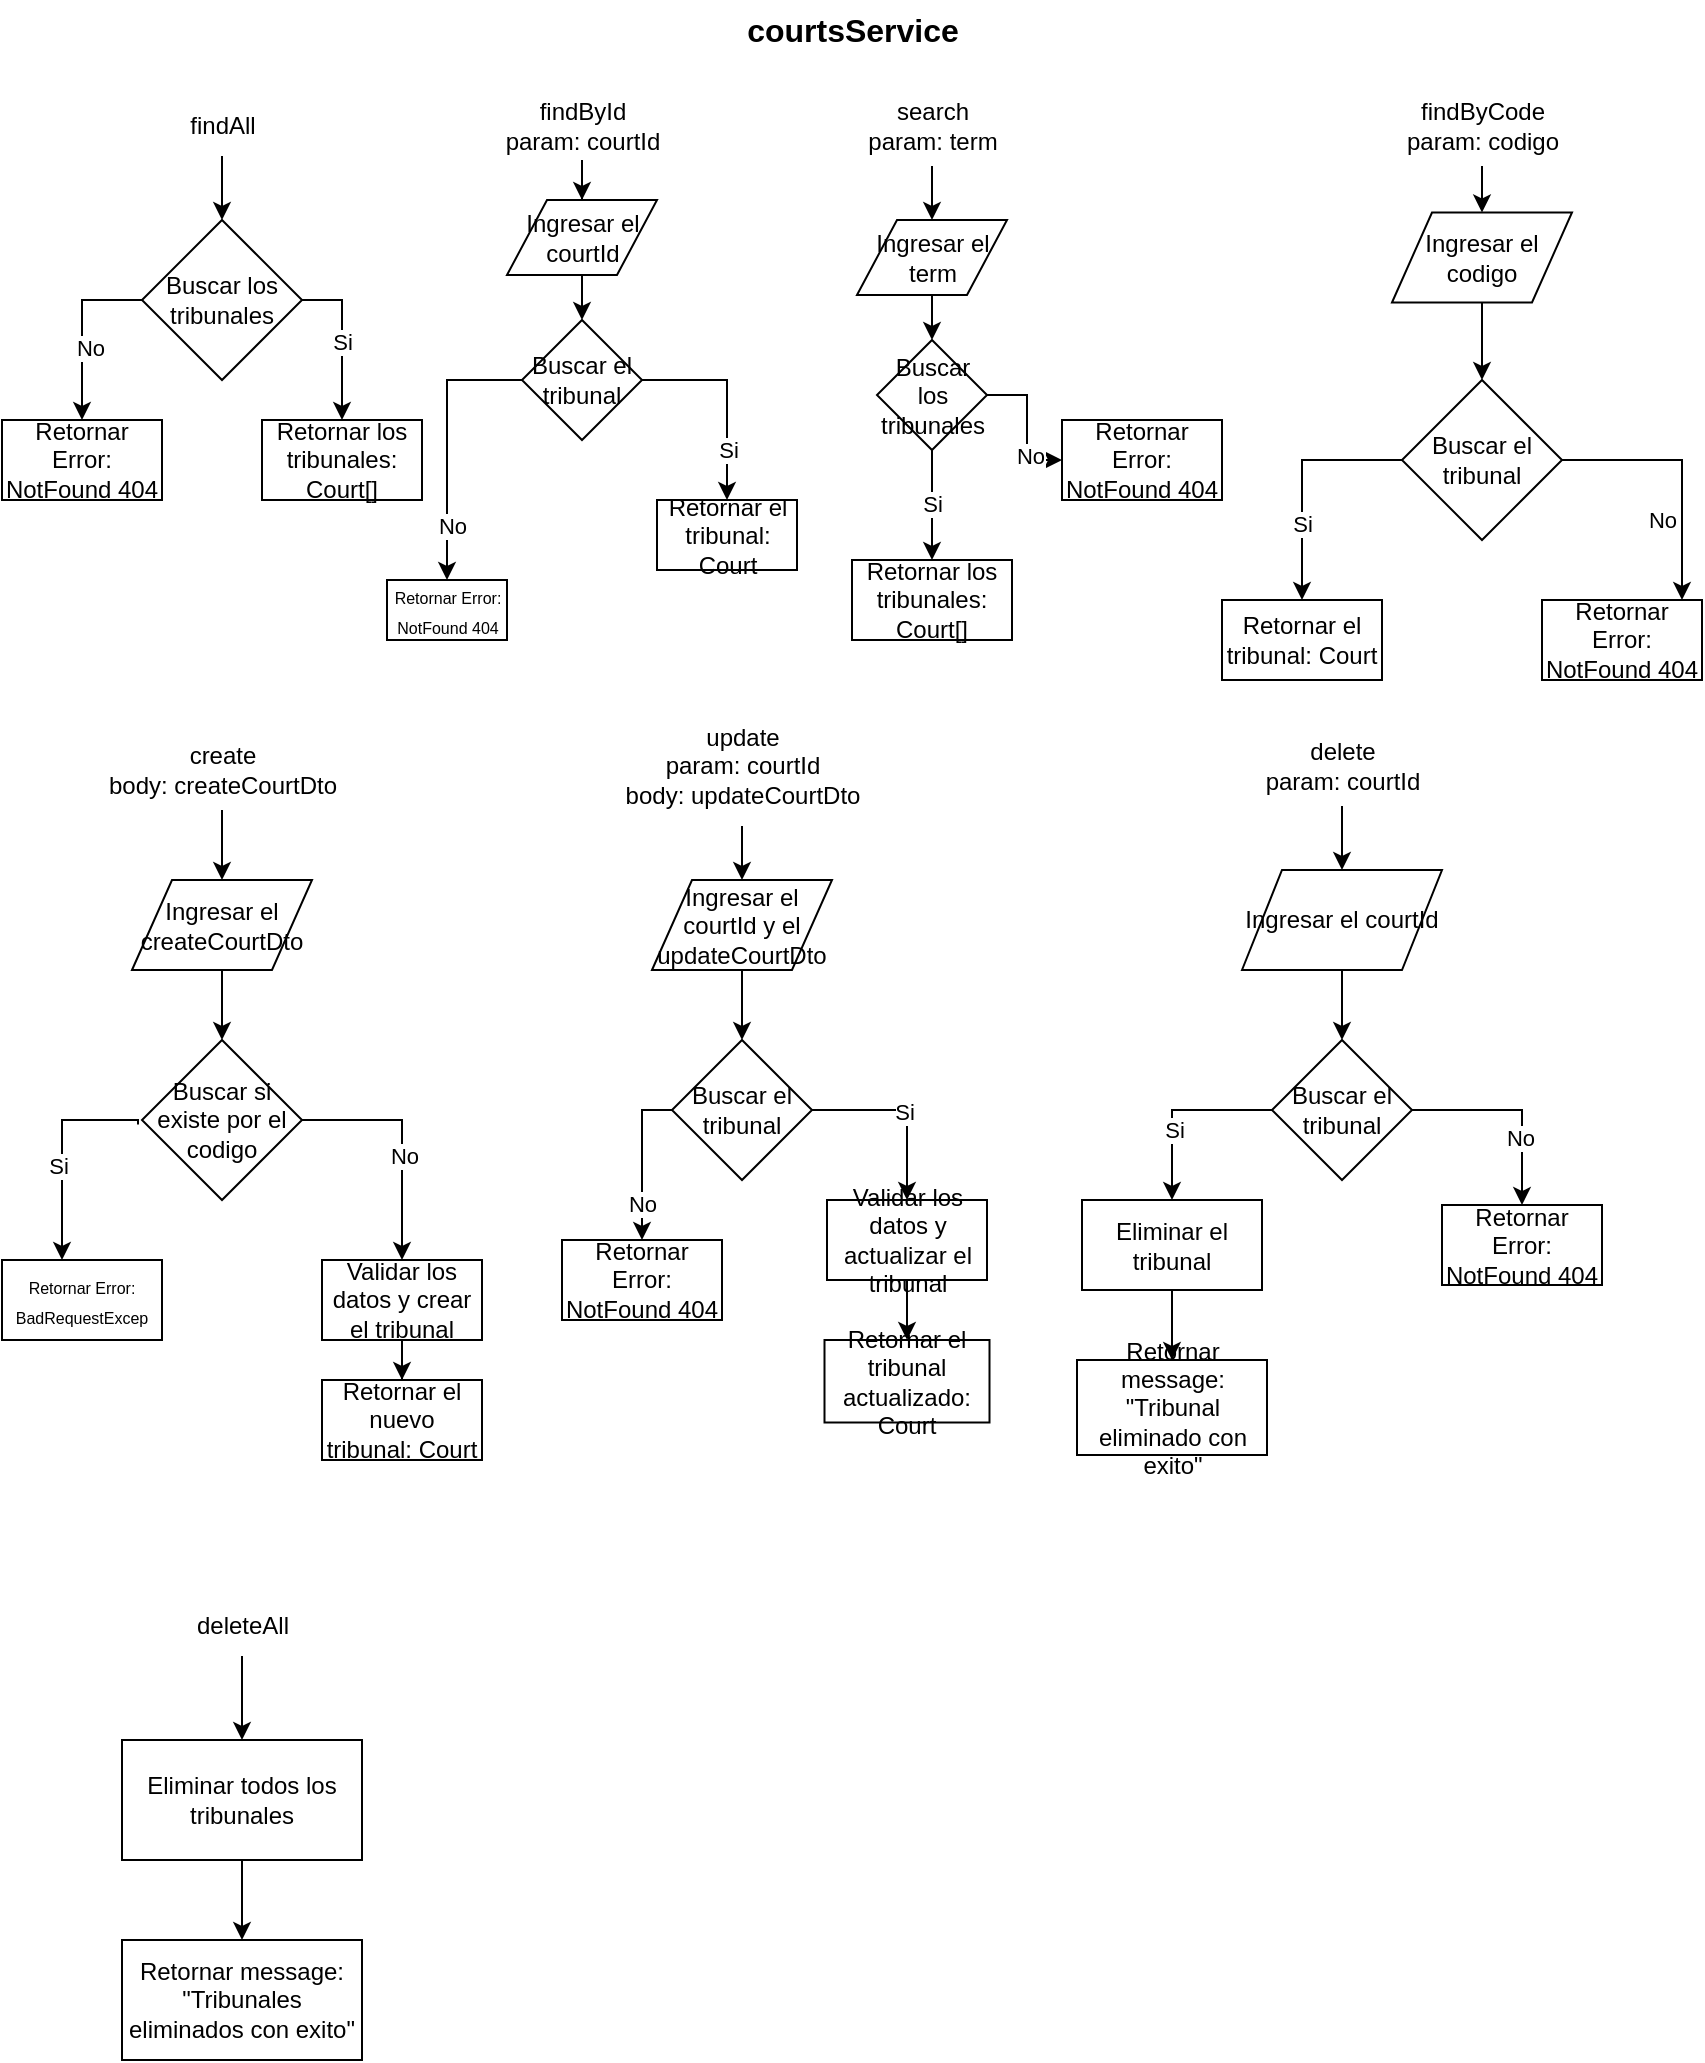 <mxfile version="24.7.17">
  <diagram name="Página-1" id="G7amNYVhqQyI5fqwSNUv">
    <mxGraphModel dx="986" dy="501" grid="1" gridSize="10" guides="1" tooltips="1" connect="1" arrows="1" fold="1" page="1" pageScale="1" pageWidth="850" pageHeight="1100" math="0" shadow="0">
      <root>
        <mxCell id="0" />
        <mxCell id="1" parent="0" />
        <mxCell id="rqSsL1hfl206YyGoqaIQ-1" value="&lt;font style=&quot;font-size: 16px;&quot;&gt;&lt;b&gt;courtsService&lt;/b&gt;&lt;/font&gt;" style="text;html=1;align=center;verticalAlign=middle;resizable=0;points=[];autosize=1;strokeColor=none;fillColor=none;" parent="1" vertex="1">
          <mxGeometry x="360" y="40" width="130" height="30" as="geometry" />
        </mxCell>
        <mxCell id="rqSsL1hfl206YyGoqaIQ-6" style="edgeStyle=orthogonalEdgeStyle;rounded=0;orthogonalLoop=1;jettySize=auto;html=1;" parent="1" source="rqSsL1hfl206YyGoqaIQ-2" target="rqSsL1hfl206YyGoqaIQ-7" edge="1">
          <mxGeometry relative="1" as="geometry">
            <mxPoint x="110" y="150" as="targetPoint" />
          </mxGeometry>
        </mxCell>
        <mxCell id="rqSsL1hfl206YyGoqaIQ-2" value="findAll" style="text;html=1;align=center;verticalAlign=middle;resizable=0;points=[];autosize=1;strokeColor=none;fillColor=none;" parent="1" vertex="1">
          <mxGeometry x="80" y="88" width="60" height="30" as="geometry" />
        </mxCell>
        <mxCell id="rqSsL1hfl206YyGoqaIQ-16" style="edgeStyle=orthogonalEdgeStyle;rounded=0;orthogonalLoop=1;jettySize=auto;html=1;" parent="1" source="rqSsL1hfl206YyGoqaIQ-3" target="rqSsL1hfl206YyGoqaIQ-18" edge="1">
          <mxGeometry relative="1" as="geometry">
            <mxPoint x="290" y="150" as="targetPoint" />
          </mxGeometry>
        </mxCell>
        <mxCell id="rqSsL1hfl206YyGoqaIQ-3" value="&lt;div&gt;findById&lt;/div&gt;&lt;div&gt;param: courtId&lt;br&gt;&lt;/div&gt;" style="text;html=1;align=center;verticalAlign=middle;resizable=0;points=[];autosize=1;strokeColor=none;fillColor=none;" parent="1" vertex="1">
          <mxGeometry x="240" y="83" width="100" height="40" as="geometry" />
        </mxCell>
        <mxCell id="rqSsL1hfl206YyGoqaIQ-28" style="edgeStyle=orthogonalEdgeStyle;rounded=0;orthogonalLoop=1;jettySize=auto;html=1;" parent="1" source="rqSsL1hfl206YyGoqaIQ-4" target="rqSsL1hfl206YyGoqaIQ-29" edge="1">
          <mxGeometry relative="1" as="geometry">
            <mxPoint x="465" y="150.0" as="targetPoint" />
          </mxGeometry>
        </mxCell>
        <mxCell id="rqSsL1hfl206YyGoqaIQ-4" value="&lt;div&gt;search&lt;/div&gt;&lt;div&gt;param: term&lt;br&gt;&lt;/div&gt;" style="text;html=1;align=center;verticalAlign=middle;resizable=0;points=[];autosize=1;strokeColor=none;fillColor=none;" parent="1" vertex="1">
          <mxGeometry x="420" y="83" width="90" height="40" as="geometry" />
        </mxCell>
        <mxCell id="rqSsL1hfl206YyGoqaIQ-38" style="edgeStyle=orthogonalEdgeStyle;rounded=0;orthogonalLoop=1;jettySize=auto;html=1;" parent="1" source="rqSsL1hfl206YyGoqaIQ-5" target="rqSsL1hfl206YyGoqaIQ-39" edge="1">
          <mxGeometry relative="1" as="geometry">
            <mxPoint x="740" y="150" as="targetPoint" />
          </mxGeometry>
        </mxCell>
        <mxCell id="rqSsL1hfl206YyGoqaIQ-5" value="&lt;div&gt;findByCode&lt;/div&gt;&lt;div&gt;param: codigo&lt;br&gt;&lt;/div&gt;" style="text;html=1;align=center;verticalAlign=middle;resizable=0;points=[];autosize=1;strokeColor=none;fillColor=none;" parent="1" vertex="1">
          <mxGeometry x="690" y="83" width="100" height="40" as="geometry" />
        </mxCell>
        <mxCell id="rqSsL1hfl206YyGoqaIQ-8" style="edgeStyle=orthogonalEdgeStyle;rounded=0;orthogonalLoop=1;jettySize=auto;html=1;" parent="1" source="rqSsL1hfl206YyGoqaIQ-7" target="rqSsL1hfl206YyGoqaIQ-10" edge="1">
          <mxGeometry relative="1" as="geometry">
            <mxPoint x="30" y="270" as="targetPoint" />
            <Array as="points">
              <mxPoint x="40" y="190" />
            </Array>
          </mxGeometry>
        </mxCell>
        <mxCell id="rqSsL1hfl206YyGoqaIQ-9" value="No" style="edgeLabel;html=1;align=center;verticalAlign=middle;resizable=0;points=[];" parent="rqSsL1hfl206YyGoqaIQ-8" vertex="1" connectable="0">
          <mxGeometry x="0.196" y="4" relative="1" as="geometry">
            <mxPoint as="offset" />
          </mxGeometry>
        </mxCell>
        <mxCell id="rqSsL1hfl206YyGoqaIQ-12" style="edgeStyle=orthogonalEdgeStyle;rounded=0;orthogonalLoop=1;jettySize=auto;html=1;exitX=1;exitY=0.5;exitDx=0;exitDy=0;" parent="1" source="rqSsL1hfl206YyGoqaIQ-7" target="rqSsL1hfl206YyGoqaIQ-14" edge="1">
          <mxGeometry relative="1" as="geometry">
            <mxPoint x="170" y="250" as="targetPoint" />
          </mxGeometry>
        </mxCell>
        <mxCell id="rqSsL1hfl206YyGoqaIQ-13" value="Si" style="edgeLabel;html=1;align=center;verticalAlign=middle;resizable=0;points=[];" parent="rqSsL1hfl206YyGoqaIQ-12" vertex="1" connectable="0">
          <mxGeometry x="0.019" relative="1" as="geometry">
            <mxPoint as="offset" />
          </mxGeometry>
        </mxCell>
        <mxCell id="rqSsL1hfl206YyGoqaIQ-7" value="Buscar los tribunales" style="rhombus;whiteSpace=wrap;html=1;" parent="1" vertex="1">
          <mxGeometry x="70" y="150" width="80" height="80" as="geometry" />
        </mxCell>
        <mxCell id="rqSsL1hfl206YyGoqaIQ-10" value="Retornar Error: NotFound 404" style="rounded=0;whiteSpace=wrap;html=1;" parent="1" vertex="1">
          <mxGeometry y="250" width="80" height="40" as="geometry" />
        </mxCell>
        <mxCell id="rqSsL1hfl206YyGoqaIQ-14" value="Retornar los tribunales: Court[]" style="rounded=0;whiteSpace=wrap;html=1;" parent="1" vertex="1">
          <mxGeometry x="130" y="250" width="80" height="40" as="geometry" />
        </mxCell>
        <mxCell id="rqSsL1hfl206YyGoqaIQ-19" style="edgeStyle=orthogonalEdgeStyle;rounded=0;orthogonalLoop=1;jettySize=auto;html=1;" parent="1" source="rqSsL1hfl206YyGoqaIQ-18" target="rqSsL1hfl206YyGoqaIQ-20" edge="1">
          <mxGeometry relative="1" as="geometry">
            <mxPoint x="290" y="200" as="targetPoint" />
          </mxGeometry>
        </mxCell>
        <mxCell id="rqSsL1hfl206YyGoqaIQ-18" value="Ingresar el courtId" style="shape=parallelogram;perimeter=parallelogramPerimeter;whiteSpace=wrap;html=1;fixedSize=1;" parent="1" vertex="1">
          <mxGeometry x="252.5" y="140" width="75" height="37.5" as="geometry" />
        </mxCell>
        <mxCell id="rqSsL1hfl206YyGoqaIQ-21" style="edgeStyle=orthogonalEdgeStyle;rounded=0;orthogonalLoop=1;jettySize=auto;html=1;" parent="1" source="rqSsL1hfl206YyGoqaIQ-20" target="rqSsL1hfl206YyGoqaIQ-22" edge="1">
          <mxGeometry relative="1" as="geometry">
            <mxPoint x="230" y="310" as="targetPoint" />
          </mxGeometry>
        </mxCell>
        <mxCell id="rqSsL1hfl206YyGoqaIQ-23" value="No" style="edgeLabel;html=1;align=center;verticalAlign=middle;resizable=0;points=[];" parent="rqSsL1hfl206YyGoqaIQ-21" vertex="1" connectable="0">
          <mxGeometry x="0.599" y="2" relative="1" as="geometry">
            <mxPoint as="offset" />
          </mxGeometry>
        </mxCell>
        <mxCell id="rqSsL1hfl206YyGoqaIQ-24" style="edgeStyle=orthogonalEdgeStyle;rounded=0;orthogonalLoop=1;jettySize=auto;html=1;" parent="1" source="rqSsL1hfl206YyGoqaIQ-20" target="rqSsL1hfl206YyGoqaIQ-27" edge="1">
          <mxGeometry relative="1" as="geometry">
            <mxPoint x="340" y="300" as="targetPoint" />
          </mxGeometry>
        </mxCell>
        <mxCell id="rqSsL1hfl206YyGoqaIQ-25" value="Si" style="edgeLabel;html=1;align=center;verticalAlign=middle;resizable=0;points=[];" parent="rqSsL1hfl206YyGoqaIQ-24" vertex="1" connectable="0">
          <mxGeometry x="0.517" relative="1" as="geometry">
            <mxPoint as="offset" />
          </mxGeometry>
        </mxCell>
        <mxCell id="rqSsL1hfl206YyGoqaIQ-20" value="Buscar el tribunal" style="rhombus;whiteSpace=wrap;html=1;" parent="1" vertex="1">
          <mxGeometry x="260" y="200" width="60" height="60" as="geometry" />
        </mxCell>
        <mxCell id="rqSsL1hfl206YyGoqaIQ-22" value="&lt;font style=&quot;font-size: 8px;&quot;&gt;Retornar Error: NotFound 404&lt;/font&gt;" style="rounded=0;whiteSpace=wrap;html=1;" parent="1" vertex="1">
          <mxGeometry x="192.5" y="330" width="60" height="30" as="geometry" />
        </mxCell>
        <mxCell id="rqSsL1hfl206YyGoqaIQ-27" value="Retornar el tribunal: Court" style="rounded=0;whiteSpace=wrap;html=1;" parent="1" vertex="1">
          <mxGeometry x="327.5" y="290" width="70" height="35" as="geometry" />
        </mxCell>
        <mxCell id="rqSsL1hfl206YyGoqaIQ-30" style="edgeStyle=orthogonalEdgeStyle;rounded=0;orthogonalLoop=1;jettySize=auto;html=1;" parent="1" source="rqSsL1hfl206YyGoqaIQ-29" target="rqSsL1hfl206YyGoqaIQ-31" edge="1">
          <mxGeometry relative="1" as="geometry">
            <mxPoint x="465" y="220" as="targetPoint" />
          </mxGeometry>
        </mxCell>
        <mxCell id="rqSsL1hfl206YyGoqaIQ-29" value="Ingresar el term" style="shape=parallelogram;perimeter=parallelogramPerimeter;whiteSpace=wrap;html=1;fixedSize=1;" parent="1" vertex="1">
          <mxGeometry x="427.5" y="150" width="75" height="37.5" as="geometry" />
        </mxCell>
        <mxCell id="rqSsL1hfl206YyGoqaIQ-32" style="edgeStyle=orthogonalEdgeStyle;rounded=0;orthogonalLoop=1;jettySize=auto;html=1;" parent="1" source="rqSsL1hfl206YyGoqaIQ-31" target="rqSsL1hfl206YyGoqaIQ-36" edge="1">
          <mxGeometry relative="1" as="geometry">
            <mxPoint x="465" y="300" as="targetPoint" />
          </mxGeometry>
        </mxCell>
        <mxCell id="rqSsL1hfl206YyGoqaIQ-34" value="Si" style="edgeLabel;html=1;align=center;verticalAlign=middle;resizable=0;points=[];" parent="rqSsL1hfl206YyGoqaIQ-32" vertex="1" connectable="0">
          <mxGeometry x="-0.025" relative="1" as="geometry">
            <mxPoint as="offset" />
          </mxGeometry>
        </mxCell>
        <mxCell id="rqSsL1hfl206YyGoqaIQ-33" style="edgeStyle=orthogonalEdgeStyle;rounded=0;orthogonalLoop=1;jettySize=auto;html=1;" parent="1" source="rqSsL1hfl206YyGoqaIQ-31" target="rqSsL1hfl206YyGoqaIQ-37" edge="1">
          <mxGeometry relative="1" as="geometry">
            <mxPoint x="550" y="290" as="targetPoint" />
          </mxGeometry>
        </mxCell>
        <mxCell id="rqSsL1hfl206YyGoqaIQ-35" value="No" style="edgeLabel;html=1;align=center;verticalAlign=middle;resizable=0;points=[];" parent="rqSsL1hfl206YyGoqaIQ-33" vertex="1" connectable="0">
          <mxGeometry x="0.435" y="1" relative="1" as="geometry">
            <mxPoint as="offset" />
          </mxGeometry>
        </mxCell>
        <mxCell id="rqSsL1hfl206YyGoqaIQ-31" value="Buscar los tribunales" style="rhombus;whiteSpace=wrap;html=1;" parent="1" vertex="1">
          <mxGeometry x="437.5" y="210" width="55" height="55" as="geometry" />
        </mxCell>
        <mxCell id="rqSsL1hfl206YyGoqaIQ-36" value="Retornar los tribunales: Court[]" style="rounded=0;whiteSpace=wrap;html=1;" parent="1" vertex="1">
          <mxGeometry x="425" y="320" width="80" height="40" as="geometry" />
        </mxCell>
        <mxCell id="rqSsL1hfl206YyGoqaIQ-37" value="Retornar Error: NotFound 404" style="rounded=0;whiteSpace=wrap;html=1;" parent="1" vertex="1">
          <mxGeometry x="530" y="250" width="80" height="40" as="geometry" />
        </mxCell>
        <mxCell id="rqSsL1hfl206YyGoqaIQ-40" style="edgeStyle=orthogonalEdgeStyle;rounded=0;orthogonalLoop=1;jettySize=auto;html=1;" parent="1" source="rqSsL1hfl206YyGoqaIQ-39" target="rqSsL1hfl206YyGoqaIQ-41" edge="1">
          <mxGeometry relative="1" as="geometry">
            <mxPoint x="740" y="240" as="targetPoint" />
          </mxGeometry>
        </mxCell>
        <mxCell id="rqSsL1hfl206YyGoqaIQ-39" value="Ingresar el codigo" style="shape=parallelogram;perimeter=parallelogramPerimeter;whiteSpace=wrap;html=1;fixedSize=1;" parent="1" vertex="1">
          <mxGeometry x="695" y="146.25" width="90" height="45" as="geometry" />
        </mxCell>
        <mxCell id="rqSsL1hfl206YyGoqaIQ-42" style="edgeStyle=orthogonalEdgeStyle;rounded=0;orthogonalLoop=1;jettySize=auto;html=1;" parent="1" source="rqSsL1hfl206YyGoqaIQ-41" target="rqSsL1hfl206YyGoqaIQ-47" edge="1">
          <mxGeometry relative="1" as="geometry">
            <mxPoint x="640" y="340" as="targetPoint" />
          </mxGeometry>
        </mxCell>
        <mxCell id="rqSsL1hfl206YyGoqaIQ-44" value="Si" style="edgeLabel;html=1;align=center;verticalAlign=middle;resizable=0;points=[];" parent="rqSsL1hfl206YyGoqaIQ-42" vertex="1" connectable="0">
          <mxGeometry x="0.363" relative="1" as="geometry">
            <mxPoint as="offset" />
          </mxGeometry>
        </mxCell>
        <mxCell id="rqSsL1hfl206YyGoqaIQ-43" style="edgeStyle=orthogonalEdgeStyle;rounded=0;orthogonalLoop=1;jettySize=auto;html=1;" parent="1" source="rqSsL1hfl206YyGoqaIQ-41" target="rqSsL1hfl206YyGoqaIQ-48" edge="1">
          <mxGeometry relative="1" as="geometry">
            <mxPoint x="840" y="340" as="targetPoint" />
            <Array as="points">
              <mxPoint x="840" y="270" />
            </Array>
          </mxGeometry>
        </mxCell>
        <mxCell id="rqSsL1hfl206YyGoqaIQ-45" value="No" style="edgeLabel;html=1;align=center;verticalAlign=middle;resizable=0;points=[];" parent="rqSsL1hfl206YyGoqaIQ-43" vertex="1" connectable="0">
          <mxGeometry x="0.382" y="1" relative="1" as="geometry">
            <mxPoint x="-11" as="offset" />
          </mxGeometry>
        </mxCell>
        <mxCell id="rqSsL1hfl206YyGoqaIQ-41" value="Buscar el tribunal" style="rhombus;whiteSpace=wrap;html=1;" parent="1" vertex="1">
          <mxGeometry x="700" y="230" width="80" height="80" as="geometry" />
        </mxCell>
        <mxCell id="rqSsL1hfl206YyGoqaIQ-47" value="Retornar el tribunal: Court" style="rounded=0;whiteSpace=wrap;html=1;" parent="1" vertex="1">
          <mxGeometry x="610" y="340" width="80" height="40" as="geometry" />
        </mxCell>
        <mxCell id="rqSsL1hfl206YyGoqaIQ-48" value="Retornar Error: NotFound 404" style="rounded=0;whiteSpace=wrap;html=1;" parent="1" vertex="1">
          <mxGeometry x="770" y="340" width="80" height="40" as="geometry" />
        </mxCell>
        <mxCell id="rqSsL1hfl206YyGoqaIQ-51" style="edgeStyle=orthogonalEdgeStyle;rounded=0;orthogonalLoop=1;jettySize=auto;html=1;" parent="1" source="rqSsL1hfl206YyGoqaIQ-50" target="rqSsL1hfl206YyGoqaIQ-52" edge="1">
          <mxGeometry relative="1" as="geometry">
            <mxPoint x="110.0" y="480" as="targetPoint" />
          </mxGeometry>
        </mxCell>
        <mxCell id="rqSsL1hfl206YyGoqaIQ-50" value="&lt;div&gt;create&lt;/div&gt;&lt;div&gt;body: createCourtDto&lt;br&gt;&lt;/div&gt;" style="text;html=1;align=center;verticalAlign=middle;resizable=0;points=[];autosize=1;strokeColor=none;fillColor=none;" parent="1" vertex="1">
          <mxGeometry x="40" y="405" width="140" height="40" as="geometry" />
        </mxCell>
        <mxCell id="rqSsL1hfl206YyGoqaIQ-53" style="edgeStyle=orthogonalEdgeStyle;rounded=0;orthogonalLoop=1;jettySize=auto;html=1;" parent="1" source="rqSsL1hfl206YyGoqaIQ-52" target="rqSsL1hfl206YyGoqaIQ-54" edge="1">
          <mxGeometry relative="1" as="geometry">
            <mxPoint x="110.0" y="560" as="targetPoint" />
          </mxGeometry>
        </mxCell>
        <mxCell id="rqSsL1hfl206YyGoqaIQ-52" value="Ingresar el createCourtDto" style="shape=parallelogram;perimeter=parallelogramPerimeter;whiteSpace=wrap;html=1;fixedSize=1;" parent="1" vertex="1">
          <mxGeometry x="65" y="480" width="90" height="45" as="geometry" />
        </mxCell>
        <mxCell id="rqSsL1hfl206YyGoqaIQ-55" style="edgeStyle=orthogonalEdgeStyle;rounded=0;orthogonalLoop=1;jettySize=auto;html=1;exitX=-0.025;exitY=0.528;exitDx=0;exitDy=0;exitPerimeter=0;" parent="1" source="rqSsL1hfl206YyGoqaIQ-54" target="rqSsL1hfl206YyGoqaIQ-59" edge="1">
          <mxGeometry relative="1" as="geometry">
            <mxPoint x="20" y="680" as="targetPoint" />
            <Array as="points">
              <mxPoint x="68" y="600" />
              <mxPoint x="30" y="600" />
            </Array>
          </mxGeometry>
        </mxCell>
        <mxCell id="rqSsL1hfl206YyGoqaIQ-56" value="Si" style="edgeLabel;html=1;align=center;verticalAlign=middle;resizable=0;points=[];" parent="rqSsL1hfl206YyGoqaIQ-55" vertex="1" connectable="0">
          <mxGeometry x="0.143" y="-2" relative="1" as="geometry">
            <mxPoint as="offset" />
          </mxGeometry>
        </mxCell>
        <mxCell id="rqSsL1hfl206YyGoqaIQ-57" style="edgeStyle=orthogonalEdgeStyle;rounded=0;orthogonalLoop=1;jettySize=auto;html=1;" parent="1" source="rqSsL1hfl206YyGoqaIQ-54" target="rqSsL1hfl206YyGoqaIQ-60" edge="1">
          <mxGeometry relative="1" as="geometry">
            <mxPoint x="200" y="670" as="targetPoint" />
          </mxGeometry>
        </mxCell>
        <mxCell id="rqSsL1hfl206YyGoqaIQ-58" value="No" style="edgeLabel;html=1;align=center;verticalAlign=middle;resizable=0;points=[];" parent="rqSsL1hfl206YyGoqaIQ-57" vertex="1" connectable="0">
          <mxGeometry x="0.13" y="1" relative="1" as="geometry">
            <mxPoint as="offset" />
          </mxGeometry>
        </mxCell>
        <mxCell id="rqSsL1hfl206YyGoqaIQ-54" value="Buscar si existe por el codigo " style="rhombus;whiteSpace=wrap;html=1;" parent="1" vertex="1">
          <mxGeometry x="70.0" y="560" width="80" height="80" as="geometry" />
        </mxCell>
        <mxCell id="rqSsL1hfl206YyGoqaIQ-59" value="&lt;font style=&quot;font-size: 8px;&quot;&gt;Retornar Error: BadRequestExcep&lt;br&gt;&lt;/font&gt;" style="rounded=0;whiteSpace=wrap;html=1;" parent="1" vertex="1">
          <mxGeometry y="670" width="80" height="40" as="geometry" />
        </mxCell>
        <mxCell id="rqSsL1hfl206YyGoqaIQ-61" style="edgeStyle=orthogonalEdgeStyle;rounded=0;orthogonalLoop=1;jettySize=auto;html=1;" parent="1" source="rqSsL1hfl206YyGoqaIQ-60" target="rqSsL1hfl206YyGoqaIQ-62" edge="1">
          <mxGeometry relative="1" as="geometry">
            <mxPoint x="200" y="740.0" as="targetPoint" />
          </mxGeometry>
        </mxCell>
        <mxCell id="rqSsL1hfl206YyGoqaIQ-60" value="Validar los datos y crear el tribunal" style="rounded=0;whiteSpace=wrap;html=1;" parent="1" vertex="1">
          <mxGeometry x="160" y="670" width="80" height="40" as="geometry" />
        </mxCell>
        <mxCell id="rqSsL1hfl206YyGoqaIQ-62" value="Retornar el nuevo tribunal: Court" style="rounded=0;whiteSpace=wrap;html=1;" parent="1" vertex="1">
          <mxGeometry x="160" y="730" width="80" height="40" as="geometry" />
        </mxCell>
        <mxCell id="rqSsL1hfl206YyGoqaIQ-64" style="edgeStyle=orthogonalEdgeStyle;rounded=0;orthogonalLoop=1;jettySize=auto;html=1;" parent="1" source="rqSsL1hfl206YyGoqaIQ-63" target="rqSsL1hfl206YyGoqaIQ-65" edge="1">
          <mxGeometry relative="1" as="geometry">
            <mxPoint x="370" y="480" as="targetPoint" />
          </mxGeometry>
        </mxCell>
        <mxCell id="rqSsL1hfl206YyGoqaIQ-63" value="&lt;div&gt;update&lt;/div&gt;&lt;div&gt;param: courtId&lt;/div&gt;&lt;div&gt;body: updateCourtDto&lt;br&gt;&lt;/div&gt;" style="text;html=1;align=center;verticalAlign=middle;resizable=0;points=[];autosize=1;strokeColor=none;fillColor=none;" parent="1" vertex="1">
          <mxGeometry x="300" y="393" width="140" height="60" as="geometry" />
        </mxCell>
        <mxCell id="rqSsL1hfl206YyGoqaIQ-66" style="edgeStyle=orthogonalEdgeStyle;rounded=0;orthogonalLoop=1;jettySize=auto;html=1;" parent="1" source="rqSsL1hfl206YyGoqaIQ-65" target="rqSsL1hfl206YyGoqaIQ-67" edge="1">
          <mxGeometry relative="1" as="geometry">
            <mxPoint x="370" y="560" as="targetPoint" />
          </mxGeometry>
        </mxCell>
        <mxCell id="rqSsL1hfl206YyGoqaIQ-65" value="Ingresar el courtId y el updateCourtDto" style="shape=parallelogram;perimeter=parallelogramPerimeter;whiteSpace=wrap;html=1;fixedSize=1;" parent="1" vertex="1">
          <mxGeometry x="325" y="480" width="90" height="45" as="geometry" />
        </mxCell>
        <mxCell id="rqSsL1hfl206YyGoqaIQ-68" style="edgeStyle=orthogonalEdgeStyle;rounded=0;orthogonalLoop=1;jettySize=auto;html=1;" parent="1" source="rqSsL1hfl206YyGoqaIQ-67" target="rqSsL1hfl206YyGoqaIQ-69" edge="1">
          <mxGeometry relative="1" as="geometry">
            <mxPoint x="300" y="690" as="targetPoint" />
            <Array as="points">
              <mxPoint x="320" y="595" />
            </Array>
          </mxGeometry>
        </mxCell>
        <mxCell id="rqSsL1hfl206YyGoqaIQ-70" value="No" style="edgeLabel;html=1;align=center;verticalAlign=middle;resizable=0;points=[];" parent="rqSsL1hfl206YyGoqaIQ-68" vertex="1" connectable="0">
          <mxGeometry x="0.535" relative="1" as="geometry">
            <mxPoint as="offset" />
          </mxGeometry>
        </mxCell>
        <mxCell id="rqSsL1hfl206YyGoqaIQ-71" style="edgeStyle=orthogonalEdgeStyle;rounded=0;orthogonalLoop=1;jettySize=auto;html=1;" parent="1" source="rqSsL1hfl206YyGoqaIQ-67" target="rqSsL1hfl206YyGoqaIQ-73" edge="1">
          <mxGeometry relative="1" as="geometry">
            <mxPoint x="440" y="660" as="targetPoint" />
          </mxGeometry>
        </mxCell>
        <mxCell id="rqSsL1hfl206YyGoqaIQ-72" value="Si" style="edgeLabel;html=1;align=center;verticalAlign=middle;resizable=0;points=[];" parent="rqSsL1hfl206YyGoqaIQ-71" vertex="1" connectable="0">
          <mxGeometry x="0.051" y="-2" relative="1" as="geometry">
            <mxPoint as="offset" />
          </mxGeometry>
        </mxCell>
        <mxCell id="rqSsL1hfl206YyGoqaIQ-67" value="Buscar el tribunal" style="rhombus;whiteSpace=wrap;html=1;" parent="1" vertex="1">
          <mxGeometry x="335" y="560" width="70" height="70" as="geometry" />
        </mxCell>
        <mxCell id="rqSsL1hfl206YyGoqaIQ-69" value="Retornar Error: NotFound 404" style="rounded=0;whiteSpace=wrap;html=1;" parent="1" vertex="1">
          <mxGeometry x="280" y="660" width="80" height="40" as="geometry" />
        </mxCell>
        <mxCell id="rqSsL1hfl206YyGoqaIQ-74" style="edgeStyle=orthogonalEdgeStyle;rounded=0;orthogonalLoop=1;jettySize=auto;html=1;" parent="1" source="rqSsL1hfl206YyGoqaIQ-73" target="rqSsL1hfl206YyGoqaIQ-75" edge="1">
          <mxGeometry relative="1" as="geometry">
            <mxPoint x="452.5" y="720" as="targetPoint" />
          </mxGeometry>
        </mxCell>
        <mxCell id="rqSsL1hfl206YyGoqaIQ-73" value="Validar los datos y actualizar el tribunal" style="rounded=0;whiteSpace=wrap;html=1;" parent="1" vertex="1">
          <mxGeometry x="412.5" y="640" width="80" height="40" as="geometry" />
        </mxCell>
        <mxCell id="rqSsL1hfl206YyGoqaIQ-75" value="Retornar el tribunal actualizado: Court" style="rounded=0;whiteSpace=wrap;html=1;" parent="1" vertex="1">
          <mxGeometry x="411.25" y="710" width="82.5" height="41.25" as="geometry" />
        </mxCell>
        <mxCell id="rqSsL1hfl206YyGoqaIQ-77" style="edgeStyle=orthogonalEdgeStyle;rounded=0;orthogonalLoop=1;jettySize=auto;html=1;" parent="1" source="rqSsL1hfl206YyGoqaIQ-76" target="rqSsL1hfl206YyGoqaIQ-78" edge="1">
          <mxGeometry relative="1" as="geometry">
            <mxPoint x="670" y="480" as="targetPoint" />
          </mxGeometry>
        </mxCell>
        <mxCell id="rqSsL1hfl206YyGoqaIQ-76" value="&lt;div&gt;delete&lt;/div&gt;&lt;div&gt;param: courtId&lt;br&gt;&lt;/div&gt;" style="text;html=1;align=center;verticalAlign=middle;resizable=0;points=[];autosize=1;strokeColor=none;fillColor=none;" parent="1" vertex="1">
          <mxGeometry x="620" y="403" width="100" height="40" as="geometry" />
        </mxCell>
        <mxCell id="rqSsL1hfl206YyGoqaIQ-79" style="edgeStyle=orthogonalEdgeStyle;rounded=0;orthogonalLoop=1;jettySize=auto;html=1;" parent="1" source="rqSsL1hfl206YyGoqaIQ-78" target="rqSsL1hfl206YyGoqaIQ-80" edge="1">
          <mxGeometry relative="1" as="geometry">
            <mxPoint x="670" y="560" as="targetPoint" />
          </mxGeometry>
        </mxCell>
        <mxCell id="rqSsL1hfl206YyGoqaIQ-78" value="Ingresar el courtId" style="shape=parallelogram;perimeter=parallelogramPerimeter;whiteSpace=wrap;html=1;fixedSize=1;" parent="1" vertex="1">
          <mxGeometry x="620" y="475" width="100" height="50" as="geometry" />
        </mxCell>
        <mxCell id="rqSsL1hfl206YyGoqaIQ-81" style="edgeStyle=orthogonalEdgeStyle;rounded=0;orthogonalLoop=1;jettySize=auto;html=1;" parent="1" source="rqSsL1hfl206YyGoqaIQ-80" target="rqSsL1hfl206YyGoqaIQ-84" edge="1">
          <mxGeometry relative="1" as="geometry">
            <mxPoint x="580" y="650" as="targetPoint" />
          </mxGeometry>
        </mxCell>
        <mxCell id="rqSsL1hfl206YyGoqaIQ-82" value="Si" style="edgeLabel;html=1;align=center;verticalAlign=middle;resizable=0;points=[];" parent="rqSsL1hfl206YyGoqaIQ-81" vertex="1" connectable="0">
          <mxGeometry x="0.248" y="1" relative="1" as="geometry">
            <mxPoint as="offset" />
          </mxGeometry>
        </mxCell>
        <mxCell id="rqSsL1hfl206YyGoqaIQ-87" style="edgeStyle=orthogonalEdgeStyle;rounded=0;orthogonalLoop=1;jettySize=auto;html=1;" parent="1" source="rqSsL1hfl206YyGoqaIQ-80" target="rqSsL1hfl206YyGoqaIQ-89" edge="1">
          <mxGeometry relative="1" as="geometry">
            <mxPoint x="770" y="640" as="targetPoint" />
          </mxGeometry>
        </mxCell>
        <mxCell id="rqSsL1hfl206YyGoqaIQ-88" value="No" style="edgeLabel;html=1;align=center;verticalAlign=middle;resizable=0;points=[];" parent="rqSsL1hfl206YyGoqaIQ-87" vertex="1" connectable="0">
          <mxGeometry x="0.333" y="-1" relative="1" as="geometry">
            <mxPoint as="offset" />
          </mxGeometry>
        </mxCell>
        <mxCell id="rqSsL1hfl206YyGoqaIQ-80" value="Buscar el tribunal" style="rhombus;whiteSpace=wrap;html=1;" parent="1" vertex="1">
          <mxGeometry x="635" y="560" width="70" height="70" as="geometry" />
        </mxCell>
        <mxCell id="rqSsL1hfl206YyGoqaIQ-85" style="edgeStyle=orthogonalEdgeStyle;rounded=0;orthogonalLoop=1;jettySize=auto;html=1;" parent="1" source="rqSsL1hfl206YyGoqaIQ-84" target="rqSsL1hfl206YyGoqaIQ-86" edge="1">
          <mxGeometry relative="1" as="geometry">
            <mxPoint x="585" y="720" as="targetPoint" />
          </mxGeometry>
        </mxCell>
        <mxCell id="rqSsL1hfl206YyGoqaIQ-84" value="Eliminar el tribunal" style="rounded=0;whiteSpace=wrap;html=1;" parent="1" vertex="1">
          <mxGeometry x="540" y="640" width="90" height="45" as="geometry" />
        </mxCell>
        <mxCell id="rqSsL1hfl206YyGoqaIQ-86" value="Retornar message: &quot;Tribunal eliminado con exito&quot;" style="rounded=0;whiteSpace=wrap;html=1;" parent="1" vertex="1">
          <mxGeometry x="537.5" y="720" width="95" height="47.5" as="geometry" />
        </mxCell>
        <mxCell id="rqSsL1hfl206YyGoqaIQ-89" value="Retornar Error: NotFound 404" style="rounded=0;whiteSpace=wrap;html=1;" parent="1" vertex="1">
          <mxGeometry x="720" y="642.5" width="80" height="40" as="geometry" />
        </mxCell>
        <mxCell id="rqSsL1hfl206YyGoqaIQ-91" style="edgeStyle=orthogonalEdgeStyle;rounded=0;orthogonalLoop=1;jettySize=auto;html=1;" parent="1" source="rqSsL1hfl206YyGoqaIQ-90" target="rqSsL1hfl206YyGoqaIQ-92" edge="1">
          <mxGeometry relative="1" as="geometry">
            <mxPoint x="120" y="910" as="targetPoint" />
          </mxGeometry>
        </mxCell>
        <mxCell id="rqSsL1hfl206YyGoqaIQ-90" value="deleteAll" style="text;html=1;align=center;verticalAlign=middle;resizable=0;points=[];autosize=1;strokeColor=none;fillColor=none;" parent="1" vertex="1">
          <mxGeometry x="85" y="838" width="70" height="30" as="geometry" />
        </mxCell>
        <mxCell id="rqSsL1hfl206YyGoqaIQ-93" style="edgeStyle=orthogonalEdgeStyle;rounded=0;orthogonalLoop=1;jettySize=auto;html=1;" parent="1" source="rqSsL1hfl206YyGoqaIQ-92" target="rqSsL1hfl206YyGoqaIQ-94" edge="1">
          <mxGeometry relative="1" as="geometry">
            <mxPoint x="120" y="1010" as="targetPoint" />
          </mxGeometry>
        </mxCell>
        <mxCell id="rqSsL1hfl206YyGoqaIQ-92" value="Eliminar todos los tribunales" style="rounded=0;whiteSpace=wrap;html=1;" parent="1" vertex="1">
          <mxGeometry x="60" y="910" width="120" height="60" as="geometry" />
        </mxCell>
        <mxCell id="rqSsL1hfl206YyGoqaIQ-94" value="Retornar message: &quot;Tribunales eliminados con exito&quot;" style="rounded=0;whiteSpace=wrap;html=1;" parent="1" vertex="1">
          <mxGeometry x="60" y="1010" width="120" height="60" as="geometry" />
        </mxCell>
      </root>
    </mxGraphModel>
  </diagram>
</mxfile>
